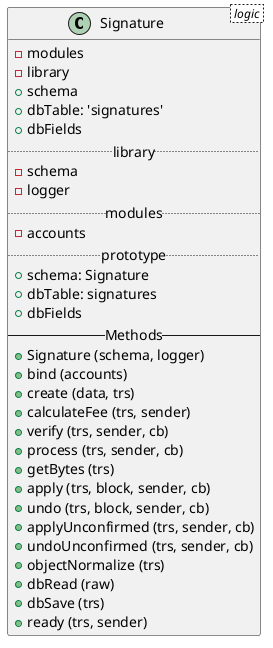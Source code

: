 @startuml
class Signature < logic > {
  - modules
  - library
  + schema
  + dbTable: 'signatures'
  + dbFields
  .. library ..
  - schema
  - logger
  .. modules ..
  - accounts
  .. prototype ..
  + schema: Signature
  + dbTable: signatures
  + dbFields
  -- Methods --
  + Signature (schema, logger)
  + bind (accounts)
  + create (data, trs)
  + calculateFee (trs, sender)
  + verify (trs, sender, cb)
  + process (trs, sender, cb)
  + getBytes (trs)
  + apply (trs, block, sender, cb)
  + undo (trs, block, sender, cb)
  + applyUnconfirmed (trs, sender, cb)
  + undoUnconfirmed (trs, sender, cb)
  + objectNormalize (trs)
  + dbRead (raw)
  + dbSave (trs)
  + ready (trs, sender)
}
@endtuml
